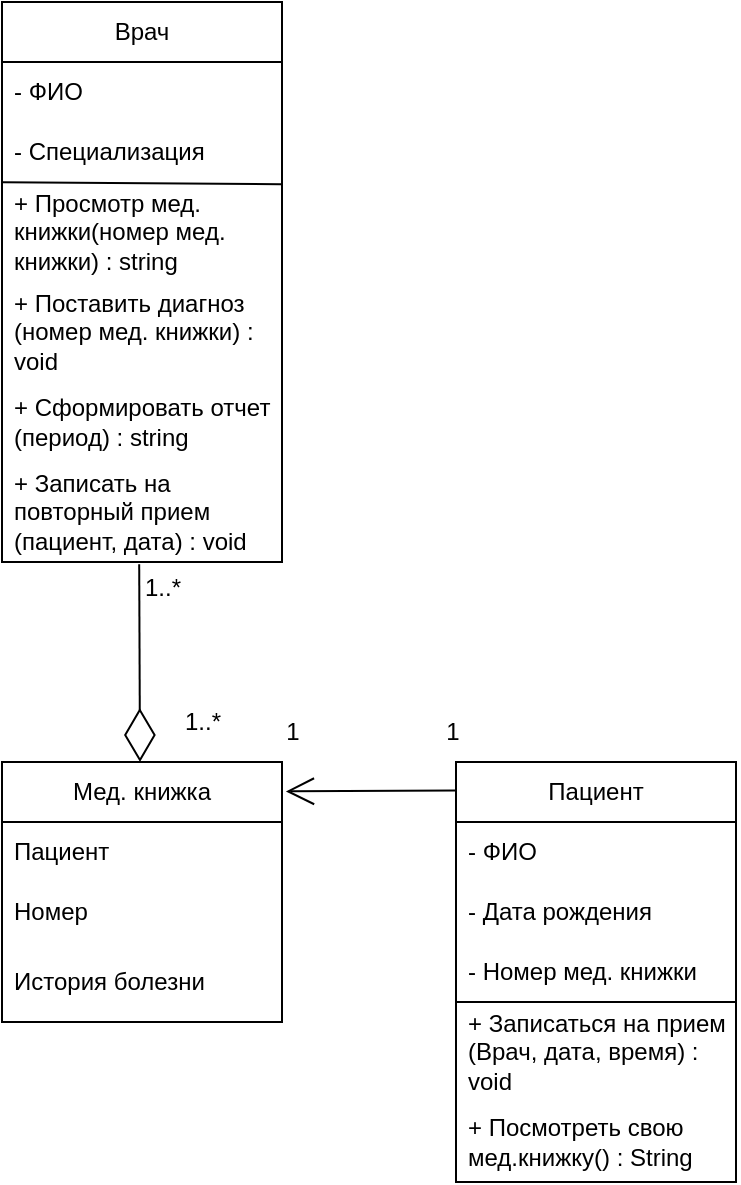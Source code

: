 <mxfile version="25.0.3">
  <diagram name="Страница — 1" id="fC-j9lsUPn7sBgdLvZU4">
    <mxGraphModel dx="1186" dy="637" grid="1" gridSize="10" guides="1" tooltips="1" connect="1" arrows="1" fold="1" page="1" pageScale="1" pageWidth="827" pageHeight="1169" math="0" shadow="0">
      <root>
        <mxCell id="0" />
        <mxCell id="1" parent="0" />
        <mxCell id="zSCzqbMGG7_pVgONX9-E-7" value="Врач" style="swimlane;fontStyle=0;childLayout=stackLayout;horizontal=1;startSize=30;horizontalStack=0;resizeParent=1;resizeParentMax=0;resizeLast=0;collapsible=1;marginBottom=0;whiteSpace=wrap;html=1;" vertex="1" parent="1">
          <mxGeometry x="460" y="240" width="140" height="280" as="geometry" />
        </mxCell>
        <mxCell id="zSCzqbMGG7_pVgONX9-E-8" value="- ФИО" style="text;strokeColor=none;fillColor=none;align=left;verticalAlign=middle;spacingLeft=4;spacingRight=4;overflow=hidden;points=[[0,0.5],[1,0.5]];portConstraint=eastwest;rotatable=0;whiteSpace=wrap;html=1;" vertex="1" parent="zSCzqbMGG7_pVgONX9-E-7">
          <mxGeometry y="30" width="140" height="30" as="geometry" />
        </mxCell>
        <mxCell id="zSCzqbMGG7_pVgONX9-E-9" value="- Специализация" style="text;strokeColor=none;fillColor=none;align=left;verticalAlign=middle;spacingLeft=4;spacingRight=4;overflow=hidden;points=[[0,0.5],[1,0.5]];portConstraint=eastwest;rotatable=0;whiteSpace=wrap;html=1;" vertex="1" parent="zSCzqbMGG7_pVgONX9-E-7">
          <mxGeometry y="60" width="140" height="30" as="geometry" />
        </mxCell>
        <mxCell id="zSCzqbMGG7_pVgONX9-E-43" value="+ Просмотр мед. книжки(номер мед. книжки) : string" style="text;strokeColor=none;fillColor=none;align=left;verticalAlign=middle;spacingLeft=4;spacingRight=4;overflow=hidden;points=[[0,0.5],[1,0.5]];portConstraint=eastwest;rotatable=0;whiteSpace=wrap;html=1;" vertex="1" parent="zSCzqbMGG7_pVgONX9-E-7">
          <mxGeometry y="90" width="140" height="50" as="geometry" />
        </mxCell>
        <mxCell id="zSCzqbMGG7_pVgONX9-E-44" value="+ Поставить диагноз (номер мед. книжки) : void" style="text;strokeColor=none;fillColor=none;align=left;verticalAlign=middle;spacingLeft=4;spacingRight=4;overflow=hidden;points=[[0,0.5],[1,0.5]];portConstraint=eastwest;rotatable=0;whiteSpace=wrap;html=1;" vertex="1" parent="zSCzqbMGG7_pVgONX9-E-7">
          <mxGeometry y="140" width="140" height="50" as="geometry" />
        </mxCell>
        <mxCell id="zSCzqbMGG7_pVgONX9-E-45" value="+ Сформировать отчет (период) : string" style="text;strokeColor=none;fillColor=none;align=left;verticalAlign=middle;spacingLeft=4;spacingRight=4;overflow=hidden;points=[[0,0.5],[1,0.5]];portConstraint=eastwest;rotatable=0;whiteSpace=wrap;html=1;" vertex="1" parent="zSCzqbMGG7_pVgONX9-E-7">
          <mxGeometry y="190" width="140" height="40" as="geometry" />
        </mxCell>
        <mxCell id="zSCzqbMGG7_pVgONX9-E-46" value="+ Записать на повторный прием (пациент, дата) : void" style="text;strokeColor=none;fillColor=none;align=left;verticalAlign=middle;spacingLeft=4;spacingRight=4;overflow=hidden;points=[[0,0.5],[1,0.5]];portConstraint=eastwest;rotatable=0;whiteSpace=wrap;html=1;" vertex="1" parent="zSCzqbMGG7_pVgONX9-E-7">
          <mxGeometry y="230" width="140" height="50" as="geometry" />
        </mxCell>
        <mxCell id="zSCzqbMGG7_pVgONX9-E-47" value="" style="endArrow=none;html=1;rounded=0;exitX=0.003;exitY=0.003;exitDx=0;exitDy=0;exitPerimeter=0;entryX=0.998;entryY=0.022;entryDx=0;entryDy=0;entryPerimeter=0;" edge="1" parent="zSCzqbMGG7_pVgONX9-E-7" source="zSCzqbMGG7_pVgONX9-E-43" target="zSCzqbMGG7_pVgONX9-E-43">
          <mxGeometry width="50" height="50" relative="1" as="geometry">
            <mxPoint x="60" y="140" as="sourcePoint" />
            <mxPoint x="110" y="90" as="targetPoint" />
          </mxGeometry>
        </mxCell>
        <mxCell id="zSCzqbMGG7_pVgONX9-E-11" value="Пациент" style="swimlane;fontStyle=0;childLayout=stackLayout;horizontal=1;startSize=30;horizontalStack=0;resizeParent=1;resizeParentMax=0;resizeLast=0;collapsible=1;marginBottom=0;whiteSpace=wrap;html=1;" vertex="1" parent="1">
          <mxGeometry x="687" y="620" width="140" height="210" as="geometry" />
        </mxCell>
        <mxCell id="zSCzqbMGG7_pVgONX9-E-12" value="- ФИО" style="text;strokeColor=none;fillColor=none;align=left;verticalAlign=middle;spacingLeft=4;spacingRight=4;overflow=hidden;points=[[0,0.5],[1,0.5]];portConstraint=eastwest;rotatable=0;whiteSpace=wrap;html=1;" vertex="1" parent="zSCzqbMGG7_pVgONX9-E-11">
          <mxGeometry y="30" width="140" height="30" as="geometry" />
        </mxCell>
        <mxCell id="zSCzqbMGG7_pVgONX9-E-13" value="- Дата рождения" style="text;strokeColor=none;fillColor=none;align=left;verticalAlign=middle;spacingLeft=4;spacingRight=4;overflow=hidden;points=[[0,0.5],[1,0.5]];portConstraint=eastwest;rotatable=0;whiteSpace=wrap;html=1;" vertex="1" parent="zSCzqbMGG7_pVgONX9-E-11">
          <mxGeometry y="60" width="140" height="30" as="geometry" />
        </mxCell>
        <mxCell id="zSCzqbMGG7_pVgONX9-E-14" value="- Номер мед. книжки" style="text;strokeColor=none;fillColor=none;align=left;verticalAlign=middle;spacingLeft=4;spacingRight=4;overflow=hidden;points=[[0,0.5],[1,0.5]];portConstraint=eastwest;rotatable=0;whiteSpace=wrap;html=1;" vertex="1" parent="zSCzqbMGG7_pVgONX9-E-11">
          <mxGeometry y="90" width="140" height="30" as="geometry" />
        </mxCell>
        <mxCell id="zSCzqbMGG7_pVgONX9-E-50" value="" style="endArrow=none;html=1;rounded=0;exitX=-0.009;exitY=-0.028;exitDx=0;exitDy=0;exitPerimeter=0;entryX=0.991;entryY=0.972;entryDx=0;entryDy=0;entryPerimeter=0;" edge="1" parent="zSCzqbMGG7_pVgONX9-E-11">
          <mxGeometry width="50" height="50" relative="1" as="geometry">
            <mxPoint x="9.104e-15" y="120.0" as="sourcePoint" />
            <mxPoint x="140" y="120.0" as="targetPoint" />
          </mxGeometry>
        </mxCell>
        <mxCell id="zSCzqbMGG7_pVgONX9-E-48" value="+ Записаться на прием (Врач, дата, время) : void" style="text;strokeColor=none;fillColor=none;align=left;verticalAlign=middle;spacingLeft=4;spacingRight=4;overflow=hidden;points=[[0,0.5],[1,0.5]];portConstraint=eastwest;rotatable=0;whiteSpace=wrap;html=1;" vertex="1" parent="zSCzqbMGG7_pVgONX9-E-11">
          <mxGeometry y="120" width="140" height="50" as="geometry" />
        </mxCell>
        <mxCell id="zSCzqbMGG7_pVgONX9-E-49" value="+ Посмотреть свою мед.книжку() : String" style="text;strokeColor=none;fillColor=none;align=left;verticalAlign=middle;spacingLeft=4;spacingRight=4;overflow=hidden;points=[[0,0.5],[1,0.5]];portConstraint=eastwest;rotatable=0;whiteSpace=wrap;html=1;" vertex="1" parent="zSCzqbMGG7_pVgONX9-E-11">
          <mxGeometry y="170" width="140" height="40" as="geometry" />
        </mxCell>
        <mxCell id="zSCzqbMGG7_pVgONX9-E-19" value="Мед. книжка" style="swimlane;fontStyle=0;childLayout=stackLayout;horizontal=1;startSize=30;horizontalStack=0;resizeParent=1;resizeParentMax=0;resizeLast=0;collapsible=1;marginBottom=0;whiteSpace=wrap;html=1;" vertex="1" parent="1">
          <mxGeometry x="460" y="620" width="140" height="130" as="geometry" />
        </mxCell>
        <mxCell id="zSCzqbMGG7_pVgONX9-E-20" value="Пациент" style="text;strokeColor=none;fillColor=none;align=left;verticalAlign=middle;spacingLeft=4;spacingRight=4;overflow=hidden;points=[[0,0.5],[1,0.5]];portConstraint=eastwest;rotatable=0;whiteSpace=wrap;html=1;" vertex="1" parent="zSCzqbMGG7_pVgONX9-E-19">
          <mxGeometry y="30" width="140" height="30" as="geometry" />
        </mxCell>
        <mxCell id="zSCzqbMGG7_pVgONX9-E-21" value="Номер" style="text;strokeColor=none;fillColor=none;align=left;verticalAlign=middle;spacingLeft=4;spacingRight=4;overflow=hidden;points=[[0,0.5],[1,0.5]];portConstraint=eastwest;rotatable=0;whiteSpace=wrap;html=1;" vertex="1" parent="zSCzqbMGG7_pVgONX9-E-19">
          <mxGeometry y="60" width="140" height="30" as="geometry" />
        </mxCell>
        <mxCell id="zSCzqbMGG7_pVgONX9-E-22" value="История болезни" style="text;strokeColor=none;fillColor=none;align=left;verticalAlign=middle;spacingLeft=4;spacingRight=4;overflow=hidden;points=[[0,0.5],[1,0.5]];portConstraint=eastwest;rotatable=0;whiteSpace=wrap;html=1;" vertex="1" parent="zSCzqbMGG7_pVgONX9-E-19">
          <mxGeometry y="90" width="140" height="40" as="geometry" />
        </mxCell>
        <mxCell id="zSCzqbMGG7_pVgONX9-E-52" value="1" style="text;html=1;align=center;verticalAlign=middle;resizable=0;points=[];autosize=1;strokeColor=none;fillColor=none;" vertex="1" parent="1">
          <mxGeometry x="590" y="590" width="30" height="30" as="geometry" />
        </mxCell>
        <mxCell id="zSCzqbMGG7_pVgONX9-E-53" value="1" style="text;html=1;align=center;verticalAlign=middle;resizable=0;points=[];autosize=1;strokeColor=none;fillColor=none;" vertex="1" parent="1">
          <mxGeometry x="670" y="590" width="30" height="30" as="geometry" />
        </mxCell>
        <mxCell id="zSCzqbMGG7_pVgONX9-E-56" value="" style="endArrow=open;endFill=1;endSize=12;html=1;rounded=0;entryX=1.014;entryY=0.113;entryDx=0;entryDy=0;entryPerimeter=0;exitX=-0.002;exitY=0.068;exitDx=0;exitDy=0;exitPerimeter=0;" edge="1" parent="1" source="zSCzqbMGG7_pVgONX9-E-11" target="zSCzqbMGG7_pVgONX9-E-19">
          <mxGeometry width="160" relative="1" as="geometry">
            <mxPoint x="650" y="640" as="sourcePoint" />
            <mxPoint x="710" y="620" as="targetPoint" />
          </mxGeometry>
        </mxCell>
        <mxCell id="zSCzqbMGG7_pVgONX9-E-57" value="" style="endArrow=diamondThin;endFill=0;endSize=24;html=1;rounded=0;exitX=0.49;exitY=1.022;exitDx=0;exitDy=0;exitPerimeter=0;" edge="1" parent="1" source="zSCzqbMGG7_pVgONX9-E-46">
          <mxGeometry width="160" relative="1" as="geometry">
            <mxPoint x="720" y="550" as="sourcePoint" />
            <mxPoint x="529" y="620" as="targetPoint" />
          </mxGeometry>
        </mxCell>
        <mxCell id="zSCzqbMGG7_pVgONX9-E-58" value="1..*" style="text;html=1;align=center;verticalAlign=middle;resizable=0;points=[];autosize=1;strokeColor=none;fillColor=none;" vertex="1" parent="1">
          <mxGeometry x="520" y="518" width="40" height="30" as="geometry" />
        </mxCell>
        <mxCell id="zSCzqbMGG7_pVgONX9-E-59" value="1..*" style="text;html=1;align=center;verticalAlign=middle;resizable=0;points=[];autosize=1;strokeColor=none;fillColor=none;" vertex="1" parent="1">
          <mxGeometry x="540" y="585" width="40" height="30" as="geometry" />
        </mxCell>
      </root>
    </mxGraphModel>
  </diagram>
</mxfile>
